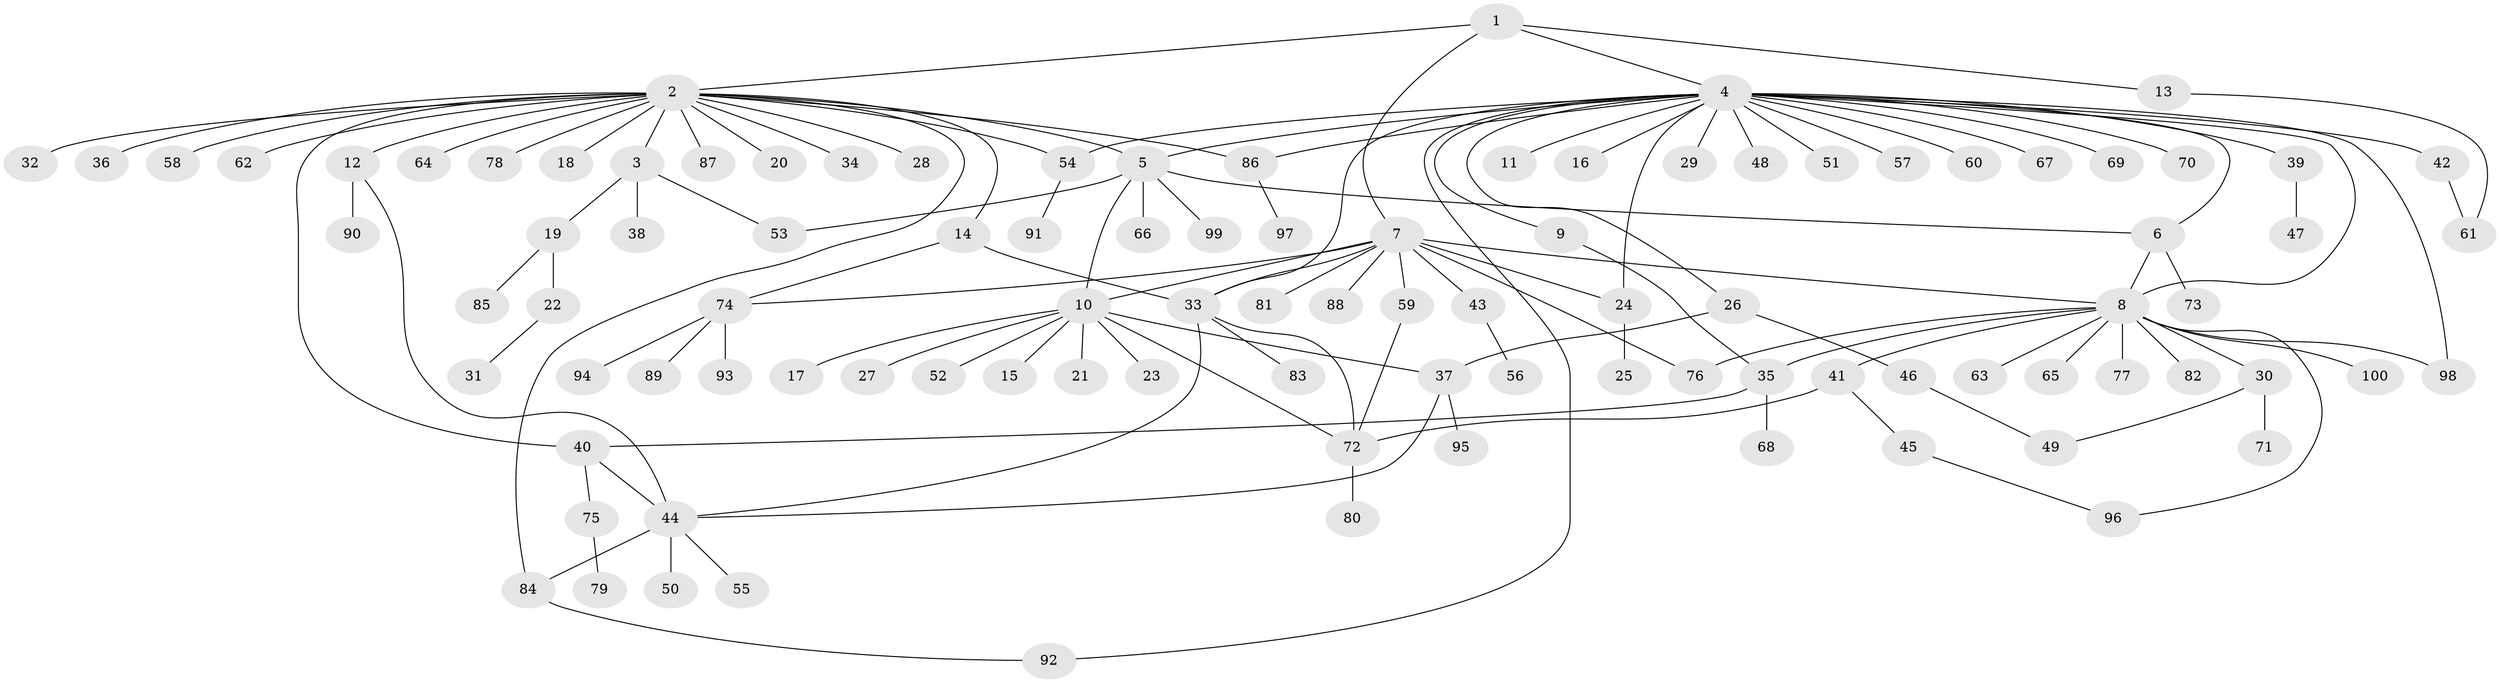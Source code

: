 // Generated by graph-tools (version 1.1) at 2025/11/02/21/25 10:11:08]
// undirected, 100 vertices, 127 edges
graph export_dot {
graph [start="1"]
  node [color=gray90,style=filled];
  1;
  2;
  3;
  4;
  5;
  6;
  7;
  8;
  9;
  10;
  11;
  12;
  13;
  14;
  15;
  16;
  17;
  18;
  19;
  20;
  21;
  22;
  23;
  24;
  25;
  26;
  27;
  28;
  29;
  30;
  31;
  32;
  33;
  34;
  35;
  36;
  37;
  38;
  39;
  40;
  41;
  42;
  43;
  44;
  45;
  46;
  47;
  48;
  49;
  50;
  51;
  52;
  53;
  54;
  55;
  56;
  57;
  58;
  59;
  60;
  61;
  62;
  63;
  64;
  65;
  66;
  67;
  68;
  69;
  70;
  71;
  72;
  73;
  74;
  75;
  76;
  77;
  78;
  79;
  80;
  81;
  82;
  83;
  84;
  85;
  86;
  87;
  88;
  89;
  90;
  91;
  92;
  93;
  94;
  95;
  96;
  97;
  98;
  99;
  100;
  1 -- 2;
  1 -- 4;
  1 -- 7;
  1 -- 13;
  2 -- 3;
  2 -- 5;
  2 -- 12;
  2 -- 14;
  2 -- 18;
  2 -- 20;
  2 -- 28;
  2 -- 32;
  2 -- 34;
  2 -- 36;
  2 -- 40;
  2 -- 54;
  2 -- 58;
  2 -- 62;
  2 -- 64;
  2 -- 78;
  2 -- 84;
  2 -- 86;
  2 -- 87;
  3 -- 19;
  3 -- 38;
  3 -- 53;
  4 -- 5;
  4 -- 6;
  4 -- 8;
  4 -- 9;
  4 -- 11;
  4 -- 16;
  4 -- 24;
  4 -- 26;
  4 -- 29;
  4 -- 33;
  4 -- 39;
  4 -- 42;
  4 -- 48;
  4 -- 51;
  4 -- 54;
  4 -- 57;
  4 -- 60;
  4 -- 67;
  4 -- 69;
  4 -- 70;
  4 -- 86;
  4 -- 92;
  4 -- 98;
  5 -- 6;
  5 -- 10;
  5 -- 53;
  5 -- 66;
  5 -- 99;
  6 -- 8;
  6 -- 73;
  7 -- 8;
  7 -- 10;
  7 -- 24;
  7 -- 33;
  7 -- 43;
  7 -- 59;
  7 -- 74;
  7 -- 76;
  7 -- 81;
  7 -- 88;
  8 -- 30;
  8 -- 35;
  8 -- 41;
  8 -- 63;
  8 -- 65;
  8 -- 76;
  8 -- 77;
  8 -- 82;
  8 -- 96;
  8 -- 98;
  8 -- 100;
  9 -- 35;
  10 -- 15;
  10 -- 17;
  10 -- 21;
  10 -- 23;
  10 -- 27;
  10 -- 37;
  10 -- 52;
  10 -- 72;
  12 -- 44;
  12 -- 90;
  13 -- 61;
  14 -- 33;
  14 -- 74;
  19 -- 22;
  19 -- 85;
  22 -- 31;
  24 -- 25;
  26 -- 37;
  26 -- 46;
  30 -- 49;
  30 -- 71;
  33 -- 44;
  33 -- 72;
  33 -- 83;
  35 -- 40;
  35 -- 68;
  37 -- 44;
  37 -- 95;
  39 -- 47;
  40 -- 44;
  40 -- 75;
  41 -- 45;
  41 -- 72;
  42 -- 61;
  43 -- 56;
  44 -- 50;
  44 -- 55;
  44 -- 84;
  45 -- 96;
  46 -- 49;
  54 -- 91;
  59 -- 72;
  72 -- 80;
  74 -- 89;
  74 -- 93;
  74 -- 94;
  75 -- 79;
  84 -- 92;
  86 -- 97;
}
